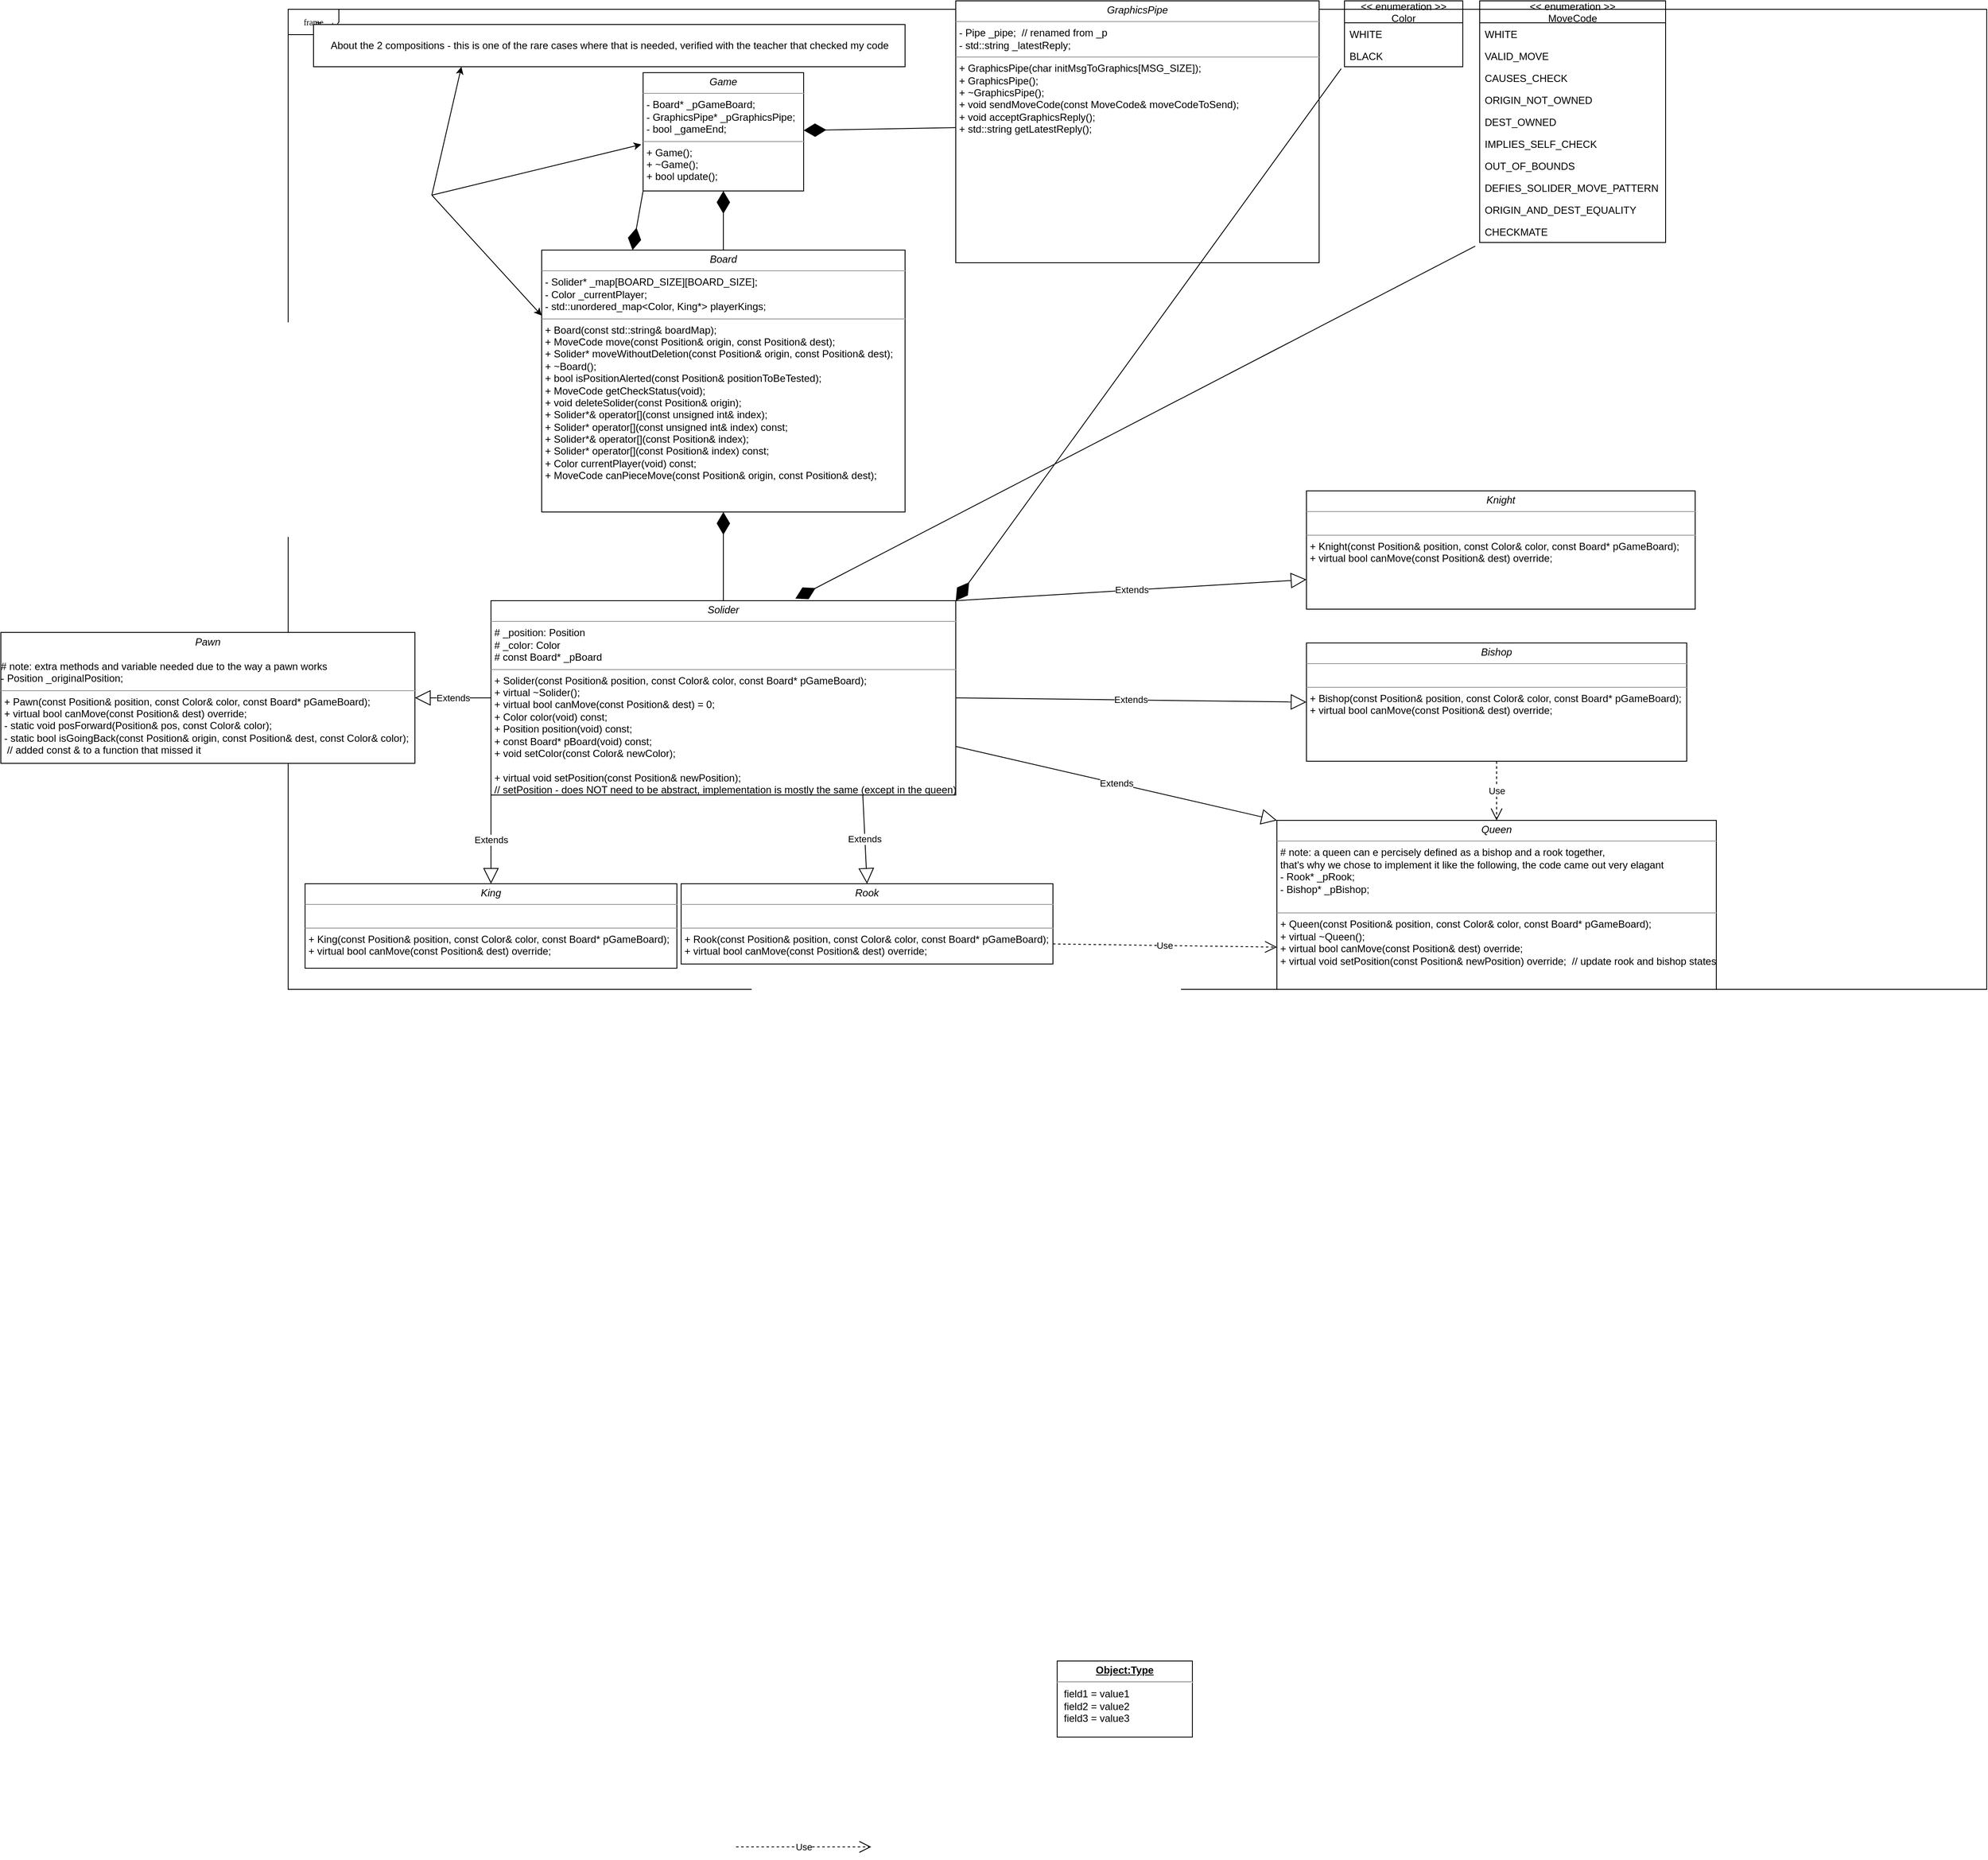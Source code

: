 <mxfile version="13.0.3" type="device"><diagram name="Page-1" id="c4acf3e9-155e-7222-9cf6-157b1a14988f"><mxGraphModel dx="2881" dy="2164" grid="1" gridSize="10" guides="1" tooltips="1" connect="1" arrows="1" fold="1" page="1" pageScale="1" pageWidth="850" pageHeight="1100" background="#ffffff" math="0" shadow="0"><root><mxCell id="0"/><mxCell id="1" parent="0"/><mxCell id="17acba5748e5396b-1" value="frame" style="shape=umlFrame;whiteSpace=wrap;html=1;rounded=0;shadow=0;comic=0;labelBackgroundColor=none;strokeWidth=1;fontFamily=Verdana;fontSize=10;align=center;" parent="1" vertex="1"><mxGeometry x="-480" y="-940" width="2010" height="1160" as="geometry"/></mxCell><mxCell id="eQHttaoCWwMRWhYFMjqg-14" value="&lt;&lt; enumeration &gt;&gt;&#10;MoveCode" style="swimlane;fontStyle=0;childLayout=stackLayout;horizontal=1;startSize=26;fillColor=none;horizontalStack=0;resizeParent=1;resizeParentMax=0;resizeLast=0;collapsible=1;marginBottom=0;" vertex="1" parent="17acba5748e5396b-1"><mxGeometry x="1410" y="-10" width="220" height="286" as="geometry"/></mxCell><mxCell id="eQHttaoCWwMRWhYFMjqg-15" value="WHITE" style="text;strokeColor=none;fillColor=none;align=left;verticalAlign=top;spacingLeft=4;spacingRight=4;overflow=hidden;rotatable=0;points=[[0,0.5],[1,0.5]];portConstraint=eastwest;" vertex="1" parent="eQHttaoCWwMRWhYFMjqg-14"><mxGeometry y="26" width="220" height="26" as="geometry"/></mxCell><mxCell id="eQHttaoCWwMRWhYFMjqg-16" value="VALID_MOVE" style="text;strokeColor=none;fillColor=none;align=left;verticalAlign=top;spacingLeft=4;spacingRight=4;overflow=hidden;rotatable=0;points=[[0,0.5],[1,0.5]];portConstraint=eastwest;" vertex="1" parent="eQHttaoCWwMRWhYFMjqg-14"><mxGeometry y="52" width="220" height="26" as="geometry"/></mxCell><mxCell id="eQHttaoCWwMRWhYFMjqg-17" value="CAUSES_CHECK" style="text;strokeColor=none;fillColor=none;align=left;verticalAlign=top;spacingLeft=4;spacingRight=4;overflow=hidden;rotatable=0;points=[[0,0.5],[1,0.5]];portConstraint=eastwest;" vertex="1" parent="eQHttaoCWwMRWhYFMjqg-14"><mxGeometry y="78" width="220" height="26" as="geometry"/></mxCell><mxCell id="eQHttaoCWwMRWhYFMjqg-18" value="ORIGIN_NOT_OWNED" style="text;strokeColor=none;fillColor=none;align=left;verticalAlign=top;spacingLeft=4;spacingRight=4;overflow=hidden;rotatable=0;points=[[0,0.5],[1,0.5]];portConstraint=eastwest;" vertex="1" parent="eQHttaoCWwMRWhYFMjqg-14"><mxGeometry y="104" width="220" height="26" as="geometry"/></mxCell><mxCell id="eQHttaoCWwMRWhYFMjqg-19" value="DEST_OWNED" style="text;strokeColor=none;fillColor=none;align=left;verticalAlign=top;spacingLeft=4;spacingRight=4;overflow=hidden;rotatable=0;points=[[0,0.5],[1,0.5]];portConstraint=eastwest;" vertex="1" parent="eQHttaoCWwMRWhYFMjqg-14"><mxGeometry y="130" width="220" height="26" as="geometry"/></mxCell><mxCell id="eQHttaoCWwMRWhYFMjqg-20" value="IMPLIES_SELF_CHECK" style="text;strokeColor=none;fillColor=none;align=left;verticalAlign=top;spacingLeft=4;spacingRight=4;overflow=hidden;rotatable=0;points=[[0,0.5],[1,0.5]];portConstraint=eastwest;" vertex="1" parent="eQHttaoCWwMRWhYFMjqg-14"><mxGeometry y="156" width="220" height="26" as="geometry"/></mxCell><mxCell id="eQHttaoCWwMRWhYFMjqg-21" value="OUT_OF_BOUNDS" style="text;strokeColor=none;fillColor=none;align=left;verticalAlign=top;spacingLeft=4;spacingRight=4;overflow=hidden;rotatable=0;points=[[0,0.5],[1,0.5]];portConstraint=eastwest;" vertex="1" parent="eQHttaoCWwMRWhYFMjqg-14"><mxGeometry y="182" width="220" height="26" as="geometry"/></mxCell><mxCell id="eQHttaoCWwMRWhYFMjqg-22" value="DEFIES_SOLIDER_MOVE_PATTERN" style="text;strokeColor=none;fillColor=none;align=left;verticalAlign=top;spacingLeft=4;spacingRight=4;overflow=hidden;rotatable=0;points=[[0,0.5],[1,0.5]];portConstraint=eastwest;" vertex="1" parent="eQHttaoCWwMRWhYFMjqg-14"><mxGeometry y="208" width="220" height="26" as="geometry"/></mxCell><mxCell id="eQHttaoCWwMRWhYFMjqg-23" value="ORIGIN_AND_DEST_EQUALITY" style="text;strokeColor=none;fillColor=none;align=left;verticalAlign=top;spacingLeft=4;spacingRight=4;overflow=hidden;rotatable=0;points=[[0,0.5],[1,0.5]];portConstraint=eastwest;" vertex="1" parent="eQHttaoCWwMRWhYFMjqg-14"><mxGeometry y="234" width="220" height="26" as="geometry"/></mxCell><mxCell id="eQHttaoCWwMRWhYFMjqg-24" value="CHECKMATE" style="text;strokeColor=none;fillColor=none;align=left;verticalAlign=top;spacingLeft=4;spacingRight=4;overflow=hidden;rotatable=0;points=[[0,0.5],[1,0.5]];portConstraint=eastwest;" vertex="1" parent="eQHttaoCWwMRWhYFMjqg-14"><mxGeometry y="260" width="220" height="26" as="geometry"/></mxCell><mxCell id="eQHttaoCWwMRWhYFMjqg-10" value="&lt;&lt; enumeration &gt;&gt;&#10;Color" style="swimlane;fontStyle=0;childLayout=stackLayout;horizontal=1;startSize=26;fillColor=none;horizontalStack=0;resizeParent=1;resizeParentMax=0;resizeLast=0;collapsible=1;marginBottom=0;" vertex="1" parent="17acba5748e5396b-1"><mxGeometry x="1250" y="-10" width="140" height="78" as="geometry"/></mxCell><mxCell id="eQHttaoCWwMRWhYFMjqg-11" value="WHITE" style="text;strokeColor=none;fillColor=none;align=left;verticalAlign=top;spacingLeft=4;spacingRight=4;overflow=hidden;rotatable=0;points=[[0,0.5],[1,0.5]];portConstraint=eastwest;" vertex="1" parent="eQHttaoCWwMRWhYFMjqg-10"><mxGeometry y="26" width="140" height="26" as="geometry"/></mxCell><mxCell id="eQHttaoCWwMRWhYFMjqg-12" value="BLACK" style="text;strokeColor=none;fillColor=none;align=left;verticalAlign=top;spacingLeft=4;spacingRight=4;overflow=hidden;rotatable=0;points=[[0,0.5],[1,0.5]];portConstraint=eastwest;" vertex="1" parent="eQHttaoCWwMRWhYFMjqg-10"><mxGeometry y="52" width="140" height="26" as="geometry"/></mxCell><mxCell id="eQHttaoCWwMRWhYFMjqg-5" value="Text" style="text;html=1;align=center;verticalAlign=middle;resizable=0;points=[];autosize=1;" vertex="1" parent="17acba5748e5396b-1"><mxGeometry x="23" y="10" width="40" height="20" as="geometry"/></mxCell><mxCell id="Vtsx3PnVOCsfjNdhQ74u-7" value="&lt;p style=&quot;margin: 4px 0px 0px ; text-align: center&quot;&gt;&lt;i&gt;King&lt;/i&gt;&lt;/p&gt;&lt;hr size=&quot;1&quot;&gt;&lt;p style=&quot;margin: 0px 0px 0px 4px&quot;&gt;&lt;br&gt;&lt;/p&gt;&lt;hr size=&quot;1&quot;&gt;&lt;p style=&quot;margin: 0px 0px 0px 4px&quot;&gt;+&amp;nbsp;&lt;span&gt;King(const Position&amp;amp; position, const Color&amp;amp; color, const Board* pGameBoard);&lt;/span&gt;&lt;/p&gt;&lt;p style=&quot;margin: 0px 0px 0px 4px&quot;&gt;&lt;span&gt;&lt;/span&gt;+ virtual bool canMove(const Position&amp;amp; dest) override;&lt;/p&gt;" style="verticalAlign=top;align=left;overflow=fill;fontSize=12;fontFamily=Helvetica;html=1;rounded=0;shadow=0;comic=0;labelBackgroundColor=none;strokeWidth=1" parent="17acba5748e5396b-1" vertex="1"><mxGeometry x="20" y="1035" width="440" height="100" as="geometry"/></mxCell><mxCell id="5d2195bd80daf111-10" value="&lt;p style=&quot;margin: 4px 0px 0px ; text-align: center&quot;&gt;&lt;i&gt;Rook&lt;/i&gt;&lt;/p&gt;&lt;hr size=&quot;1&quot;&gt;&lt;p style=&quot;margin: 0px 0px 0px 4px&quot;&gt;&lt;br&gt;&lt;/p&gt;&lt;hr size=&quot;1&quot;&gt;&lt;p style=&quot;margin: 0px 0px 0px 4px&quot;&gt;+ Rook(const Position&amp;amp; position, const Color&amp;amp; color, const Board* pGameBoard);&lt;/p&gt;&lt;p style=&quot;margin: 0px 0px 0px 4px&quot;&gt;&lt;span&gt;&lt;/span&gt;+ virtual bool canMove(const Position&amp;amp; dest) override;&lt;/p&gt;" style="verticalAlign=top;align=left;overflow=fill;fontSize=12;fontFamily=Helvetica;html=1;rounded=0;shadow=0;comic=0;labelBackgroundColor=none;strokeWidth=1" parent="17acba5748e5396b-1" vertex="1"><mxGeometry x="465" y="1035" width="440" height="95" as="geometry"/></mxCell><mxCell id="Vtsx3PnVOCsfjNdhQ74u-11" value="&lt;p style=&quot;margin: 4px 0px 0px ; text-align: center&quot;&gt;&lt;i&gt;Knight&lt;/i&gt;&lt;/p&gt;&lt;hr size=&quot;1&quot;&gt;&lt;p style=&quot;margin: 0px 0px 0px 4px&quot;&gt;&lt;br&gt;&lt;/p&gt;&lt;hr size=&quot;1&quot;&gt;&lt;p style=&quot;margin: 0px 0px 0px 4px&quot;&gt;+&amp;nbsp;&lt;span&gt;Knight(const Position&amp;amp; position, const Color&amp;amp; color, const Board* pGameBoard);&lt;/span&gt;&lt;/p&gt;&lt;p style=&quot;margin: 0px 0px 0px 4px&quot;&gt;&lt;span&gt;&lt;/span&gt;+ virtual bool canMove(const Position&amp;amp; dest) override;&lt;/p&gt;" style="verticalAlign=top;align=left;overflow=fill;fontSize=12;fontFamily=Helvetica;html=1;rounded=0;shadow=0;comic=0;labelBackgroundColor=none;strokeWidth=1" parent="17acba5748e5396b-1" vertex="1"><mxGeometry x="1205" y="570" width="460" height="140" as="geometry"/></mxCell><mxCell id="Vtsx3PnVOCsfjNdhQ74u-13" value="&lt;p style=&quot;margin: 4px 0px 0px ; text-align: center&quot;&gt;&lt;i&gt;Bishop&lt;/i&gt;&lt;/p&gt;&lt;hr size=&quot;1&quot;&gt;&lt;p style=&quot;margin: 0px 0px 0px 4px&quot;&gt;&lt;br&gt;&lt;/p&gt;&lt;hr size=&quot;1&quot;&gt;&lt;p style=&quot;margin: 0px 0px 0px 4px&quot;&gt;+&amp;nbsp;&lt;span&gt;Bishop(const Position&amp;amp; position, const Color&amp;amp; color, const Board* pGameBoard);&lt;/span&gt;&lt;/p&gt;&lt;p style=&quot;margin: 0px 0px 0px 4px&quot;&gt;&lt;span&gt;&lt;/span&gt;+ virtual bool canMove(const Position&amp;amp; dest) override;&lt;/p&gt;" style="verticalAlign=top;align=left;overflow=fill;fontSize=12;fontFamily=Helvetica;html=1;rounded=0;shadow=0;comic=0;labelBackgroundColor=none;strokeWidth=1" parent="17acba5748e5396b-1" vertex="1"><mxGeometry x="1205" y="750" width="450" height="140" as="geometry"/></mxCell><mxCell id="Vtsx3PnVOCsfjNdhQ74u-9" value="&lt;p style=&quot;margin: 4px 0px 0px ; text-align: center&quot;&gt;&lt;i&gt;Queen&lt;/i&gt;&lt;/p&gt;&lt;hr size=&quot;1&quot;&gt;&lt;p style=&quot;margin: 0px 0px 0px 4px&quot;&gt;# note: a queen can e percisely defined as a bishop and a rook together,&amp;nbsp;&lt;/p&gt;&lt;p style=&quot;margin: 0px 0px 0px 4px&quot;&gt;that's why we chose to implement it like the following, the code came out very elagant&lt;/p&gt;&lt;p style=&quot;margin: 0px 0px 0px 4px&quot;&gt;-&amp;nbsp;&lt;span&gt;Rook* _pRook;&lt;/span&gt;&lt;/p&gt;&lt;p style=&quot;margin: 0px 0px 0px 4px&quot;&gt;- Bishop* _pBishop;&lt;/p&gt;&lt;p style=&quot;margin: 0px 0px 0px 4px&quot;&gt;&lt;br&gt;&lt;/p&gt;&lt;hr size=&quot;1&quot;&gt;&lt;p style=&quot;margin: 0px 0px 0px 4px&quot;&gt;&lt;span&gt;&lt;/span&gt;+ Queen(const Position&amp;amp; position, const Color&amp;amp; color, const Board* pGameBoard);&lt;/p&gt;&lt;p style=&quot;margin: 0px 0px 0px 4px&quot;&gt;&lt;span&gt;&lt;/span&gt;+ virtual ~Queen();&lt;/p&gt;&lt;p style=&quot;margin: 0px 0px 0px 4px&quot;&gt;&lt;span&gt;&lt;/span&gt;+ virtual bool canMove(const Position&amp;amp; dest) override;&lt;/p&gt;&lt;p style=&quot;margin: 0px 0px 0px 4px&quot;&gt;&lt;span&gt;&lt;/span&gt;+ virtual void setPosition(const Position&amp;amp; newPosition) override;&amp;nbsp; // update rook and bishop states&lt;/p&gt;" style="verticalAlign=top;align=left;overflow=fill;fontSize=12;fontFamily=Helvetica;html=1;rounded=0;shadow=0;comic=0;labelBackgroundColor=none;strokeWidth=1" parent="17acba5748e5396b-1" vertex="1"><mxGeometry x="1170" y="960" width="520" height="200" as="geometry"/></mxCell><mxCell id="eQHttaoCWwMRWhYFMjqg-1" value="Use" style="endArrow=open;endSize=12;dashed=1;html=1;exitX=1;exitY=0.75;exitDx=0;exitDy=0;entryX=0;entryY=0.75;entryDx=0;entryDy=0;" edge="1" parent="17acba5748e5396b-1" source="5d2195bd80daf111-10" target="Vtsx3PnVOCsfjNdhQ74u-9"><mxGeometry width="160" relative="1" as="geometry"><mxPoint x="980" y="855" as="sourcePoint"/><mxPoint x="1140" y="855" as="targetPoint"/></mxGeometry></mxCell><mxCell id="eQHttaoCWwMRWhYFMjqg-2" value="Use" style="endArrow=open;endSize=12;dashed=1;html=1;exitX=0.5;exitY=1;exitDx=0;exitDy=0;entryX=0.5;entryY=0;entryDx=0;entryDy=0;" edge="1" parent="17acba5748e5396b-1" source="Vtsx3PnVOCsfjNdhQ74u-13" target="Vtsx3PnVOCsfjNdhQ74u-9"><mxGeometry width="160" relative="1" as="geometry"><mxPoint x="1790" y="925" as="sourcePoint"/><mxPoint x="1950" y="925" as="targetPoint"/></mxGeometry></mxCell><mxCell id="eQHttaoCWwMRWhYFMjqg-26" value="About the 2 compositions - this is one of the rare cases where that is needed, verified with the teacher that checked my code" style="html=1;" vertex="1" parent="17acba5748e5396b-1"><mxGeometry x="30" y="18" width="700" height="50" as="geometry"/></mxCell><mxCell id="eQHttaoCWwMRWhYFMjqg-33" value="" style="endArrow=diamondThin;endFill=1;endSize=24;html=1;exitX=0;exitY=1;exitDx=0;exitDy=0;" edge="1" parent="17acba5748e5396b-1" target="5d2195bd80daf111-18"><mxGeometry width="160" relative="1" as="geometry"><mxPoint x="792.5" y="140" as="sourcePoint"/><mxPoint x="780" y="210" as="targetPoint"/></mxGeometry></mxCell><mxCell id="5d2195bd80daf111-18" value="&lt;p style=&quot;margin: 4px 0px 0px ; text-align: center&quot;&gt;&lt;i&gt;Game&lt;/i&gt;&lt;/p&gt;&lt;hr size=&quot;1&quot;&gt;&lt;p style=&quot;margin: 0px 0px 0px 4px&quot;&gt;-&amp;nbsp;Board* _pGameBoard;&lt;/p&gt;&lt;p style=&quot;margin: 0px 0px 0px 4px&quot;&gt;- GraphicsPipe* _pGraphicsPipe;&lt;/p&gt;&lt;p style=&quot;margin: 0px 0px 0px 4px&quot;&gt;&lt;span&gt;&lt;/span&gt;- bool _gameEnd;&lt;/p&gt;&lt;hr size=&quot;1&quot;&gt;&lt;p style=&quot;margin: 0px 0px 0px 4px&quot;&gt;+&amp;nbsp;&lt;span&gt;Game();&lt;/span&gt;&lt;/p&gt;&lt;p style=&quot;margin: 0px 0px 0px 4px&quot;&gt;&lt;span&gt;&lt;/span&gt;+ ~Game();&lt;/p&gt;&lt;p style=&quot;margin: 0px 0px 0px 4px&quot;&gt;&lt;span&gt;&lt;/span&gt;+ bool update();&lt;/p&gt;" style="verticalAlign=top;align=left;overflow=fill;fontSize=12;fontFamily=Helvetica;html=1;rounded=0;shadow=0;comic=0;labelBackgroundColor=none;strokeWidth=1" parent="1" vertex="1"><mxGeometry x="-60" y="-865" width="190" height="140" as="geometry"/></mxCell><mxCell id="5d2195bd80daf111-19" value="&lt;p style=&quot;margin: 4px 0px 0px ; text-align: center&quot;&gt;&lt;i&gt;Board&lt;/i&gt;&lt;/p&gt;&lt;hr size=&quot;1&quot;&gt;&lt;p style=&quot;margin: 0px 0px 0px 4px&quot;&gt;-&amp;nbsp;&lt;span&gt;Solider* _map[BOARD_SIZE][BOARD_SIZE];&lt;/span&gt;&lt;br&gt;&lt;/p&gt;&lt;p style=&quot;margin: 0px 0px 0px 4px&quot;&gt;&lt;span&gt;&lt;/span&gt;- Color _currentPlayer;&lt;/p&gt;&lt;p style=&quot;margin: 0px 0px 0px 4px&quot;&gt;&lt;span&gt;&lt;/span&gt;- std::unordered_map&amp;lt;Color, King*&amp;gt; playerKings;&lt;/p&gt;&lt;hr size=&quot;1&quot;&gt;&lt;p style=&quot;margin: 0px 0px 0px 4px&quot;&gt;&lt;span&gt;&lt;/span&gt;+ Board(const std::string&amp;amp; boardMap);&lt;/p&gt;&lt;p style=&quot;margin: 0px 0px 0px 4px&quot;&gt;&lt;span&gt;&lt;/span&gt;+ MoveCode move(const Position&amp;amp; origin, const Position&amp;amp; dest);&lt;/p&gt;&lt;p style=&quot;margin: 0px 0px 0px 4px&quot;&gt;&lt;span&gt;&lt;/span&gt;+ Solider* moveWithoutDeletion(const Position&amp;amp; origin, const Position&amp;amp; dest);&lt;/p&gt;&lt;p style=&quot;margin: 0px 0px 0px 4px&quot;&gt;&lt;span&gt;&lt;/span&gt;+ ~Board();&lt;/p&gt;&lt;p style=&quot;margin: 0px 0px 0px 4px&quot;&gt;&lt;span&gt;&lt;/span&gt;+ bool isPositionAlerted(const Position&amp;amp; positionToBeTested);&lt;/p&gt;&lt;p style=&quot;margin: 0px 0px 0px 4px&quot;&gt;&lt;span&gt;&lt;/span&gt;+ MoveCode getCheckStatus(void);&lt;/p&gt;&lt;p style=&quot;margin: 0px 0px 0px 4px&quot;&gt;&lt;span&gt;&lt;/span&gt;+ void deleteSolider(const Position&amp;amp; origin);&lt;/p&gt;&lt;p style=&quot;margin: 0px 0px 0px 4px&quot;&gt;&lt;span&gt;&lt;/span&gt;+ Solider*&amp;amp; operator[](const unsigned int&amp;amp; index);&lt;/p&gt;&lt;p style=&quot;margin: 0px 0px 0px 4px&quot;&gt;&lt;span&gt;&lt;/span&gt;+ Solider* operator[](const unsigned int&amp;amp; index) const;&lt;/p&gt;&lt;p style=&quot;margin: 0px 0px 0px 4px&quot;&gt;&lt;span&gt;&lt;/span&gt;+ Solider*&amp;amp; operator[](const Position&amp;amp; index);&lt;/p&gt;&lt;p style=&quot;margin: 0px 0px 0px 4px&quot;&gt;&lt;span&gt;&lt;/span&gt;+ Solider* operator[](const Position&amp;amp; index) const;&lt;/p&gt;&lt;p style=&quot;margin: 0px 0px 0px 4px&quot;&gt;&lt;span&gt;&lt;/span&gt;+ Color currentPlayer(void) const;&lt;/p&gt;&lt;p style=&quot;margin: 0px 0px 0px 4px&quot;&gt;&lt;span&gt;&lt;/span&gt;+ MoveCode canPieceMove(const Position&amp;amp; origin, const Position&amp;amp; dest);&lt;/p&gt;" style="verticalAlign=top;align=left;overflow=fill;fontSize=12;fontFamily=Helvetica;html=1;rounded=0;shadow=0;comic=0;labelBackgroundColor=none;strokeWidth=1" parent="1" vertex="1"><mxGeometry x="-180" y="-655" width="430" height="310" as="geometry"/></mxCell><mxCell id="5d2195bd80daf111-20" value="&lt;p style=&quot;margin: 4px 0px 0px ; text-align: center&quot;&gt;&lt;i&gt;Solider&lt;/i&gt;&lt;/p&gt;&lt;hr size=&quot;1&quot;&gt;&lt;p style=&quot;margin: 0px 0px 0px 4px&quot;&gt;# _position: Position&lt;/p&gt;&lt;p style=&quot;margin: 0px 0px 0px 4px&quot;&gt;# _color: Color&lt;br&gt;&lt;/p&gt;&lt;p style=&quot;margin: 0px 0px 0px 4px&quot;&gt;# const Board* _pBoard&lt;/p&gt;&lt;hr size=&quot;1&quot;&gt;&lt;p style=&quot;margin: 0px 0px 0px 4px&quot;&gt;+ Solider(const Position&amp;amp; position, const Color&amp;amp; color, const Board* pGameBoard);&lt;/p&gt;&lt;p style=&quot;margin: 0px 0px 0px 4px&quot;&gt;&lt;span&gt;&lt;/span&gt;+ virtual ~Solider();&lt;/p&gt;&lt;p style=&quot;margin: 0px 0px 0px 4px&quot;&gt;&lt;span&gt;&lt;/span&gt;+ virtual bool canMove(const Position&amp;amp; dest) = 0;&lt;/p&gt;&lt;p style=&quot;margin: 0px 0px 0px 4px&quot;&gt;&lt;span&gt;&lt;/span&gt;+ Color color(void) const;&lt;/p&gt;&lt;p style=&quot;margin: 0px 0px 0px 4px&quot;&gt;&lt;span&gt;&lt;/span&gt;+ Position position(void) const;&lt;/p&gt;&lt;p style=&quot;margin: 0px 0px 0px 4px&quot;&gt;&lt;span&gt;&lt;/span&gt;+ const Board* pBoard(void) const;&lt;/p&gt;&lt;p style=&quot;margin: 0px 0px 0px 4px&quot;&gt;&lt;span&gt;&lt;/span&gt;+ void setColor(const Color&amp;amp; newColor);&lt;/p&gt;&lt;p style=&quot;margin: 0px 0px 0px 4px&quot;&gt;&lt;span&gt;&#9;&lt;/span&gt;&lt;br&gt;+ virtual void setPosition(const Position&amp;amp; newPosition);&amp;nbsp;&lt;/p&gt;&lt;p style=&quot;margin: 0px 0px 0px 4px&quot;&gt;// setPosition - does NOT need to be abstract, implementation is mostly the same (except in the queen)&lt;br&gt;&lt;/p&gt;" style="verticalAlign=top;align=left;overflow=fill;fontSize=12;fontFamily=Helvetica;html=1;rounded=0;shadow=0;comic=0;labelBackgroundColor=none;strokeWidth=1" parent="1" vertex="1"><mxGeometry x="-240" y="-240" width="550" height="230" as="geometry"/></mxCell><mxCell id="Vtsx3PnVOCsfjNdhQ74u-5" value="Use" style="endArrow=open;endSize=12;dashed=1;html=1;" parent="1" edge="1"><mxGeometry width="160" relative="1" as="geometry"><mxPoint x="50" y="1235" as="sourcePoint"/><mxPoint x="210" y="1235" as="targetPoint"/></mxGeometry></mxCell><mxCell id="Vtsx3PnVOCsfjNdhQ74u-6" value="Extends" style="endArrow=block;endSize=16;endFill=0;html=1;entryX=0.5;entryY=0;entryDx=0;entryDy=0;" parent="1" target="5d2195bd80daf111-10" edge="1"><mxGeometry width="160" relative="1" as="geometry"><mxPoint x="200" y="-10" as="sourcePoint"/><mxPoint x="645" y="705" as="targetPoint"/></mxGeometry></mxCell><mxCell id="Vtsx3PnVOCsfjNdhQ74u-8" value="Extends" style="endArrow=block;endSize=16;endFill=0;html=1;exitX=0;exitY=1;exitDx=0;exitDy=0;entryX=0.5;entryY=0;entryDx=0;entryDy=0;" parent="1" source="5d2195bd80daf111-20" target="Vtsx3PnVOCsfjNdhQ74u-7" edge="1"><mxGeometry width="160" relative="1" as="geometry"><mxPoint x="215" y="645" as="sourcePoint"/><mxPoint x="295" y="705" as="targetPoint"/></mxGeometry></mxCell><mxCell id="Vtsx3PnVOCsfjNdhQ74u-10" value="Extends" style="endArrow=block;endSize=16;endFill=0;html=1;exitX=1;exitY=0.75;exitDx=0;exitDy=0;entryX=0;entryY=0;entryDx=0;entryDy=0;" parent="1" source="5d2195bd80daf111-20" target="Vtsx3PnVOCsfjNdhQ74u-9" edge="1"><mxGeometry width="160" relative="1" as="geometry"><mxPoint x="905" y="645" as="sourcePoint"/><mxPoint x="985" y="705" as="targetPoint"/></mxGeometry></mxCell><mxCell id="Vtsx3PnVOCsfjNdhQ74u-12" value="Extends" style="endArrow=block;endSize=16;endFill=0;html=1;exitX=1;exitY=0;exitDx=0;exitDy=0;entryX=0;entryY=0.75;entryDx=0;entryDy=0;" parent="1" source="5d2195bd80daf111-20" target="Vtsx3PnVOCsfjNdhQ74u-11" edge="1"><mxGeometry width="160" relative="1" as="geometry"><mxPoint x="750" y="575" as="sourcePoint"/><mxPoint x="1035" y="505" as="targetPoint"/></mxGeometry></mxCell><mxCell id="Vtsx3PnVOCsfjNdhQ74u-14" value="Extends" style="endArrow=block;endSize=16;endFill=0;html=1;exitX=1;exitY=0.5;exitDx=0;exitDy=0;entryX=0;entryY=0.5;entryDx=0;entryDy=0;" parent="1" source="5d2195bd80daf111-20" target="Vtsx3PnVOCsfjNdhQ74u-13" edge="1"><mxGeometry width="160" relative="1" as="geometry"><mxPoint x="955" y="265" as="sourcePoint"/><mxPoint x="1035" y="325" as="targetPoint"/></mxGeometry></mxCell><mxCell id="Vtsx3PnVOCsfjNdhQ74u-16" value="&lt;p style=&quot;margin: 4px 0px 0px ; text-align: center&quot;&gt;&lt;i&gt;Pawn&lt;/i&gt;&lt;/p&gt;&lt;p style=&quot;margin: 0px 0px 0px 4px&quot;&gt;&amp;nbsp;&lt;/p&gt;# note: extra methods and variable needed due to the way a pawn works&amp;nbsp;&lt;br&gt;- Position _originalPosition;&lt;hr size=&quot;1&quot;&gt;&lt;p style=&quot;margin: 0px 0px 0px 4px&quot;&gt;+ Pawn(const Position&amp;amp; position, const Color&amp;amp; color, const Board* pGameBoard);&lt;/p&gt;&lt;p style=&quot;margin: 0px 0px 0px 4px&quot;&gt;&lt;span&gt;&lt;/span&gt;+ virtual bool canMove(const Position&amp;amp; dest) override;&lt;/p&gt;&lt;p style=&quot;margin: 0px 0px 0px 4px&quot;&gt;&lt;span&gt;&lt;/span&gt;- static void posForward(Position&amp;amp; pos, const Color&amp;amp; color);&lt;/p&gt;&lt;p style=&quot;margin: 0px 0px 0px 4px&quot;&gt;&lt;span&gt;&lt;/span&gt;- static bool isGoingBack(const Position&amp;amp; origin, const Position&amp;amp; dest, const Color&amp;amp; color)&lt;span&gt;;&lt;/span&gt;&lt;/p&gt;&lt;p style=&quot;margin: 0px 0px 0px 4px&quot;&gt;&amp;nbsp;// added const &amp;amp; to a function that missed it&lt;span&gt;&lt;br&gt;&lt;/span&gt;&lt;/p&gt;" style="verticalAlign=top;align=left;overflow=fill;fontSize=12;fontFamily=Helvetica;html=1;rounded=0;shadow=0;comic=0;labelBackgroundColor=none;strokeWidth=1" parent="1" vertex="1"><mxGeometry x="-820" y="-202.5" width="490" height="155" as="geometry"/></mxCell><mxCell id="Vtsx3PnVOCsfjNdhQ74u-17" value="Extends" style="endArrow=block;endSize=16;endFill=0;html=1;exitX=0;exitY=0.5;exitDx=0;exitDy=0;entryX=1;entryY=0.5;entryDx=0;entryDy=0;" parent="1" source="5d2195bd80daf111-20" target="Vtsx3PnVOCsfjNdhQ74u-16" edge="1"><mxGeometry width="160" relative="1" as="geometry"><mxPoint x="175" y="435" as="sourcePoint"/><mxPoint x="255" y="495" as="targetPoint"/></mxGeometry></mxCell><mxCell id="Vtsx3PnVOCsfjNdhQ74u-23" value="&lt;p style=&quot;margin:0px;margin-top:4px;text-align:center;text-decoration:underline;&quot;&gt;&lt;b&gt;Object:Type&lt;/b&gt;&lt;/p&gt;&lt;hr/&gt;&lt;p style=&quot;margin:0px;margin-left:8px;&quot;&gt;field1 = value1&lt;br/&gt;field2 = value2&lt;br&gt;field3 = value3&lt;/p&gt;" style="verticalAlign=top;align=left;overflow=fill;fontSize=12;fontFamily=Helvetica;html=1;" parent="1" vertex="1"><mxGeometry x="430" y="1015" width="160" height="90" as="geometry"/></mxCell><mxCell id="eQHttaoCWwMRWhYFMjqg-3" value="&lt;p style=&quot;margin: 4px 0px 0px ; text-align: center&quot;&gt;&lt;i&gt;GraphicsPipe&lt;/i&gt;&lt;/p&gt;&lt;hr size=&quot;1&quot;&gt;&lt;p style=&quot;margin: 0px 0px 0px 4px&quot;&gt;-&amp;nbsp;&lt;span&gt;Pipe _pipe;&amp;nbsp; // renamed from _p&lt;/span&gt;&lt;/p&gt;&lt;p style=&quot;margin: 0px 0px 0px 4px&quot;&gt;&lt;span&gt;&lt;/span&gt;- std::string _latestReply;&lt;/p&gt;&lt;hr size=&quot;1&quot;&gt;&lt;p style=&quot;margin: 0px 0px 0px 4px&quot;&gt;+ GraphicsPipe(char initMsgToGraphics[MSG_SIZE]);&lt;/p&gt;&lt;p style=&quot;margin: 0px 0px 0px 4px&quot;&gt;&lt;span&gt;&lt;/span&gt;+ GraphicsPipe();&lt;/p&gt;&lt;p style=&quot;margin: 0px 0px 0px 4px&quot;&gt;&lt;span&gt;&lt;/span&gt;+ ~GraphicsPipe();&lt;/p&gt;&lt;p style=&quot;margin: 0px 0px 0px 4px&quot;&gt;&lt;span&gt;&lt;/span&gt;+ void sendMoveCode(const MoveCode&amp;amp; moveCodeToSend);&lt;/p&gt;&lt;p style=&quot;margin: 0px 0px 0px 4px&quot;&gt;&lt;span&gt;&lt;/span&gt;+ void acceptGraphicsReply();&lt;/p&gt;&lt;p style=&quot;margin: 0px 0px 0px 4px&quot;&gt;&lt;/p&gt;&lt;p style=&quot;margin: 0px 0px 0px 4px&quot;&gt;&lt;span&gt;&lt;/span&gt;+ std::string getLatestReply();&lt;/p&gt;" style="verticalAlign=top;align=left;overflow=fill;fontSize=12;fontFamily=Helvetica;html=1;rounded=0;shadow=0;comic=0;labelBackgroundColor=none;strokeWidth=1" vertex="1" parent="1"><mxGeometry x="310" y="-950" width="430" height="310" as="geometry"/></mxCell><mxCell id="eQHttaoCWwMRWhYFMjqg-28" value="" style="endArrow=classic;html=1;entryX=-0.011;entryY=0.607;entryDx=0;entryDy=0;entryPerimeter=0;" edge="1" parent="1" target="5d2195bd80daf111-18"><mxGeometry width="50" height="50" relative="1" as="geometry"><mxPoint x="-310" y="-720" as="sourcePoint"/><mxPoint x="-260" y="-770" as="targetPoint"/></mxGeometry></mxCell><mxCell id="eQHttaoCWwMRWhYFMjqg-29" value="" style="endArrow=classic;html=1;entryX=0;entryY=0.25;entryDx=0;entryDy=0;" edge="1" parent="1" target="5d2195bd80daf111-19"><mxGeometry width="50" height="50" relative="1" as="geometry"><mxPoint x="-310" y="-720" as="sourcePoint"/><mxPoint x="-260" y="-770" as="targetPoint"/></mxGeometry></mxCell><mxCell id="eQHttaoCWwMRWhYFMjqg-30" value="" style="endArrow=classic;html=1;entryX=0.25;entryY=1;entryDx=0;entryDy=0;" edge="1" parent="1" target="eQHttaoCWwMRWhYFMjqg-26"><mxGeometry width="50" height="50" relative="1" as="geometry"><mxPoint x="-310" y="-720" as="sourcePoint"/><mxPoint x="-260" y="-770" as="targetPoint"/></mxGeometry></mxCell><mxCell id="eQHttaoCWwMRWhYFMjqg-31" value="" style="endArrow=diamondThin;endFill=1;endSize=24;html=1;entryX=0.5;entryY=1;entryDx=0;entryDy=0;exitX=0.5;exitY=0;exitDx=0;exitDy=0;" edge="1" parent="1" source="5d2195bd80daf111-19" target="5d2195bd80daf111-18"><mxGeometry width="160" relative="1" as="geometry"><mxPoint x="360" y="-420" as="sourcePoint"/><mxPoint x="520" y="-420" as="targetPoint"/></mxGeometry></mxCell><mxCell id="eQHttaoCWwMRWhYFMjqg-32" value="" style="endArrow=diamondThin;endFill=1;endSize=24;html=1;entryX=0.25;entryY=0;entryDx=0;entryDy=0;exitX=0;exitY=1;exitDx=0;exitDy=0;" edge="1" parent="1" source="5d2195bd80daf111-18" target="5d2195bd80daf111-19"><mxGeometry width="160" relative="1" as="geometry"><mxPoint x="45" y="-645" as="sourcePoint"/><mxPoint x="45" y="-715" as="targetPoint"/></mxGeometry></mxCell><mxCell id="eQHttaoCWwMRWhYFMjqg-34" value="" style="endArrow=diamondThin;endFill=1;endSize=24;html=1;entryX=0.5;entryY=1;entryDx=0;entryDy=0;exitX=0.5;exitY=0;exitDx=0;exitDy=0;" edge="1" parent="1" source="5d2195bd80daf111-20" target="5d2195bd80daf111-19"><mxGeometry width="160" relative="1" as="geometry"><mxPoint x="100" y="-265" as="sourcePoint"/><mxPoint x="100" y="-335" as="targetPoint"/></mxGeometry></mxCell><mxCell id="eQHttaoCWwMRWhYFMjqg-36" value="" style="endArrow=diamondThin;endFill=1;endSize=24;html=1;entryX=0.655;entryY=-0.011;entryDx=0;entryDy=0;exitX=-0.024;exitY=1.165;exitDx=0;exitDy=0;entryPerimeter=0;exitPerimeter=0;" edge="1" parent="1" source="eQHttaoCWwMRWhYFMjqg-24" target="5d2195bd80daf111-20"><mxGeometry width="160" relative="1" as="geometry"><mxPoint x="360" y="-420" as="sourcePoint"/><mxPoint x="520" y="-420" as="targetPoint"/></mxGeometry></mxCell><mxCell id="eQHttaoCWwMRWhYFMjqg-35" value="" style="endArrow=diamondThin;endFill=1;endSize=24;html=1;exitX=-0.028;exitY=1.088;exitDx=0;exitDy=0;exitPerimeter=0;entryX=1;entryY=0;entryDx=0;entryDy=0;" edge="1" parent="1" source="eQHttaoCWwMRWhYFMjqg-12" target="5d2195bd80daf111-20"><mxGeometry width="160" relative="1" as="geometry"><mxPoint x="360" y="-420" as="sourcePoint"/><mxPoint x="520" y="-420" as="targetPoint"/></mxGeometry></mxCell></root></mxGraphModel></diagram></mxfile>